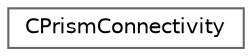 digraph "Graphical Class Hierarchy"
{
 // LATEX_PDF_SIZE
  bgcolor="transparent";
  edge [fontname=Helvetica,fontsize=10,labelfontname=Helvetica,labelfontsize=10];
  node [fontname=Helvetica,fontsize=10,shape=box,height=0.2,width=0.4];
  rankdir="LR";
  Node0 [id="Node000000",label="CPrismConnectivity",height=0.2,width=0.4,color="grey40", fillcolor="white", style="filled",URL="$structCPrismConnectivity.html",tooltip=" "];
}
